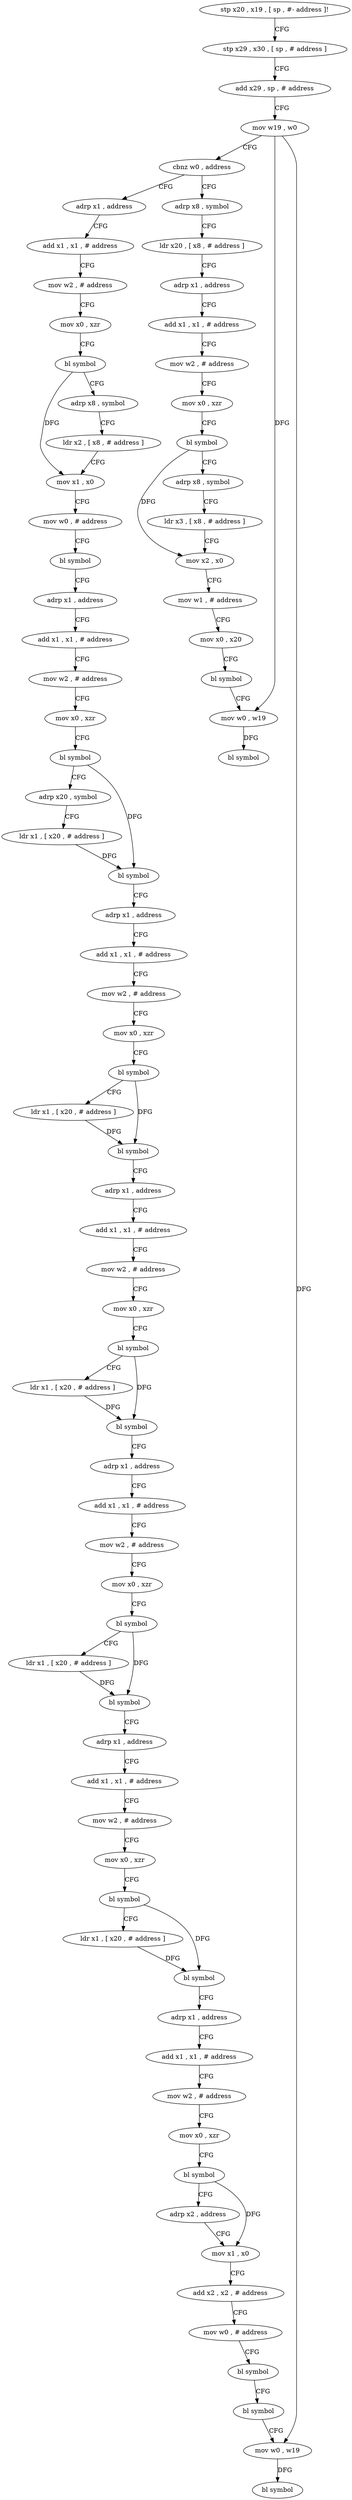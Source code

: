 digraph "func" {
"4200604" [label = "stp x20 , x19 , [ sp , #- address ]!" ]
"4200608" [label = "stp x29 , x30 , [ sp , # address ]" ]
"4200612" [label = "add x29 , sp , # address" ]
"4200616" [label = "mov w19 , w0" ]
"4200620" [label = "cbnz w0 , address" ]
"4200860" [label = "adrp x8 , symbol" ]
"4200624" [label = "adrp x1 , address" ]
"4200864" [label = "ldr x20 , [ x8 , # address ]" ]
"4200868" [label = "adrp x1 , address" ]
"4200872" [label = "add x1 , x1 , # address" ]
"4200876" [label = "mov w2 , # address" ]
"4200880" [label = "mov x0 , xzr" ]
"4200884" [label = "bl symbol" ]
"4200888" [label = "adrp x8 , symbol" ]
"4200892" [label = "ldr x3 , [ x8 , # address ]" ]
"4200896" [label = "mov x2 , x0" ]
"4200900" [label = "mov w1 , # address" ]
"4200904" [label = "mov x0 , x20" ]
"4200908" [label = "bl symbol" ]
"4200912" [label = "mov w0 , w19" ]
"4200916" [label = "bl symbol" ]
"4200628" [label = "add x1 , x1 , # address" ]
"4200632" [label = "mov w2 , # address" ]
"4200636" [label = "mov x0 , xzr" ]
"4200640" [label = "bl symbol" ]
"4200644" [label = "adrp x8 , symbol" ]
"4200648" [label = "ldr x2 , [ x8 , # address ]" ]
"4200652" [label = "mov x1 , x0" ]
"4200656" [label = "mov w0 , # address" ]
"4200660" [label = "bl symbol" ]
"4200664" [label = "adrp x1 , address" ]
"4200668" [label = "add x1 , x1 , # address" ]
"4200672" [label = "mov w2 , # address" ]
"4200676" [label = "mov x0 , xzr" ]
"4200680" [label = "bl symbol" ]
"4200684" [label = "adrp x20 , symbol" ]
"4200688" [label = "ldr x1 , [ x20 , # address ]" ]
"4200692" [label = "bl symbol" ]
"4200696" [label = "adrp x1 , address" ]
"4200700" [label = "add x1 , x1 , # address" ]
"4200704" [label = "mov w2 , # address" ]
"4200708" [label = "mov x0 , xzr" ]
"4200712" [label = "bl symbol" ]
"4200716" [label = "ldr x1 , [ x20 , # address ]" ]
"4200720" [label = "bl symbol" ]
"4200724" [label = "adrp x1 , address" ]
"4200728" [label = "add x1 , x1 , # address" ]
"4200732" [label = "mov w2 , # address" ]
"4200736" [label = "mov x0 , xzr" ]
"4200740" [label = "bl symbol" ]
"4200744" [label = "ldr x1 , [ x20 , # address ]" ]
"4200748" [label = "bl symbol" ]
"4200752" [label = "adrp x1 , address" ]
"4200756" [label = "add x1 , x1 , # address" ]
"4200760" [label = "mov w2 , # address" ]
"4200764" [label = "mov x0 , xzr" ]
"4200768" [label = "bl symbol" ]
"4200772" [label = "ldr x1 , [ x20 , # address ]" ]
"4200776" [label = "bl symbol" ]
"4200780" [label = "adrp x1 , address" ]
"4200784" [label = "add x1 , x1 , # address" ]
"4200788" [label = "mov w2 , # address" ]
"4200792" [label = "mov x0 , xzr" ]
"4200796" [label = "bl symbol" ]
"4200800" [label = "ldr x1 , [ x20 , # address ]" ]
"4200804" [label = "bl symbol" ]
"4200808" [label = "adrp x1 , address" ]
"4200812" [label = "add x1 , x1 , # address" ]
"4200816" [label = "mov w2 , # address" ]
"4200820" [label = "mov x0 , xzr" ]
"4200824" [label = "bl symbol" ]
"4200828" [label = "adrp x2 , address" ]
"4200832" [label = "mov x1 , x0" ]
"4200836" [label = "add x2 , x2 , # address" ]
"4200840" [label = "mov w0 , # address" ]
"4200844" [label = "bl symbol" ]
"4200848" [label = "bl symbol" ]
"4200852" [label = "mov w0 , w19" ]
"4200856" [label = "bl symbol" ]
"4200604" -> "4200608" [ label = "CFG" ]
"4200608" -> "4200612" [ label = "CFG" ]
"4200612" -> "4200616" [ label = "CFG" ]
"4200616" -> "4200620" [ label = "CFG" ]
"4200616" -> "4200912" [ label = "DFG" ]
"4200616" -> "4200852" [ label = "DFG" ]
"4200620" -> "4200860" [ label = "CFG" ]
"4200620" -> "4200624" [ label = "CFG" ]
"4200860" -> "4200864" [ label = "CFG" ]
"4200624" -> "4200628" [ label = "CFG" ]
"4200864" -> "4200868" [ label = "CFG" ]
"4200868" -> "4200872" [ label = "CFG" ]
"4200872" -> "4200876" [ label = "CFG" ]
"4200876" -> "4200880" [ label = "CFG" ]
"4200880" -> "4200884" [ label = "CFG" ]
"4200884" -> "4200888" [ label = "CFG" ]
"4200884" -> "4200896" [ label = "DFG" ]
"4200888" -> "4200892" [ label = "CFG" ]
"4200892" -> "4200896" [ label = "CFG" ]
"4200896" -> "4200900" [ label = "CFG" ]
"4200900" -> "4200904" [ label = "CFG" ]
"4200904" -> "4200908" [ label = "CFG" ]
"4200908" -> "4200912" [ label = "CFG" ]
"4200912" -> "4200916" [ label = "DFG" ]
"4200628" -> "4200632" [ label = "CFG" ]
"4200632" -> "4200636" [ label = "CFG" ]
"4200636" -> "4200640" [ label = "CFG" ]
"4200640" -> "4200644" [ label = "CFG" ]
"4200640" -> "4200652" [ label = "DFG" ]
"4200644" -> "4200648" [ label = "CFG" ]
"4200648" -> "4200652" [ label = "CFG" ]
"4200652" -> "4200656" [ label = "CFG" ]
"4200656" -> "4200660" [ label = "CFG" ]
"4200660" -> "4200664" [ label = "CFG" ]
"4200664" -> "4200668" [ label = "CFG" ]
"4200668" -> "4200672" [ label = "CFG" ]
"4200672" -> "4200676" [ label = "CFG" ]
"4200676" -> "4200680" [ label = "CFG" ]
"4200680" -> "4200684" [ label = "CFG" ]
"4200680" -> "4200692" [ label = "DFG" ]
"4200684" -> "4200688" [ label = "CFG" ]
"4200688" -> "4200692" [ label = "DFG" ]
"4200692" -> "4200696" [ label = "CFG" ]
"4200696" -> "4200700" [ label = "CFG" ]
"4200700" -> "4200704" [ label = "CFG" ]
"4200704" -> "4200708" [ label = "CFG" ]
"4200708" -> "4200712" [ label = "CFG" ]
"4200712" -> "4200716" [ label = "CFG" ]
"4200712" -> "4200720" [ label = "DFG" ]
"4200716" -> "4200720" [ label = "DFG" ]
"4200720" -> "4200724" [ label = "CFG" ]
"4200724" -> "4200728" [ label = "CFG" ]
"4200728" -> "4200732" [ label = "CFG" ]
"4200732" -> "4200736" [ label = "CFG" ]
"4200736" -> "4200740" [ label = "CFG" ]
"4200740" -> "4200744" [ label = "CFG" ]
"4200740" -> "4200748" [ label = "DFG" ]
"4200744" -> "4200748" [ label = "DFG" ]
"4200748" -> "4200752" [ label = "CFG" ]
"4200752" -> "4200756" [ label = "CFG" ]
"4200756" -> "4200760" [ label = "CFG" ]
"4200760" -> "4200764" [ label = "CFG" ]
"4200764" -> "4200768" [ label = "CFG" ]
"4200768" -> "4200772" [ label = "CFG" ]
"4200768" -> "4200776" [ label = "DFG" ]
"4200772" -> "4200776" [ label = "DFG" ]
"4200776" -> "4200780" [ label = "CFG" ]
"4200780" -> "4200784" [ label = "CFG" ]
"4200784" -> "4200788" [ label = "CFG" ]
"4200788" -> "4200792" [ label = "CFG" ]
"4200792" -> "4200796" [ label = "CFG" ]
"4200796" -> "4200800" [ label = "CFG" ]
"4200796" -> "4200804" [ label = "DFG" ]
"4200800" -> "4200804" [ label = "DFG" ]
"4200804" -> "4200808" [ label = "CFG" ]
"4200808" -> "4200812" [ label = "CFG" ]
"4200812" -> "4200816" [ label = "CFG" ]
"4200816" -> "4200820" [ label = "CFG" ]
"4200820" -> "4200824" [ label = "CFG" ]
"4200824" -> "4200828" [ label = "CFG" ]
"4200824" -> "4200832" [ label = "DFG" ]
"4200828" -> "4200832" [ label = "CFG" ]
"4200832" -> "4200836" [ label = "CFG" ]
"4200836" -> "4200840" [ label = "CFG" ]
"4200840" -> "4200844" [ label = "CFG" ]
"4200844" -> "4200848" [ label = "CFG" ]
"4200848" -> "4200852" [ label = "CFG" ]
"4200852" -> "4200856" [ label = "DFG" ]
}
